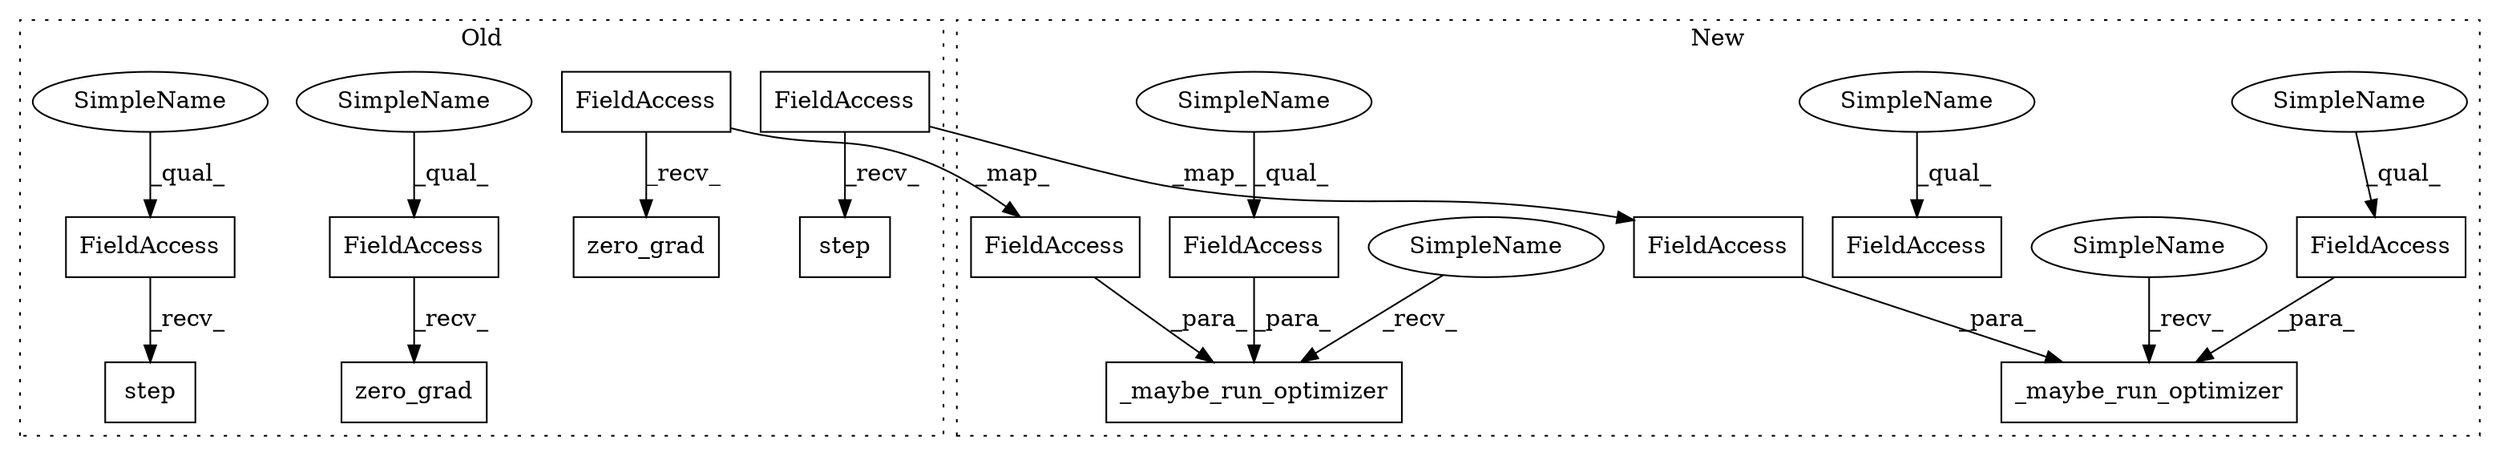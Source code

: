 digraph G {
subgraph cluster0 {
1 [label="zero_grad" a="32" s="4931" l="11" shape="box"];
4 [label="FieldAccess" a="22" s="4902" l="28" shape="box"];
6 [label="FieldAccess" a="22" s="4975" l="28" shape="box"];
7 [label="step" a="32" s="5004" l="6" shape="box"];
9 [label="FieldAccess" a="22" s="5506" l="25" shape="box"];
11 [label="zero_grad" a="32" s="5532" l="11" shape="box"];
14 [label="FieldAccess" a="22" s="6264" l="28" shape="box"];
15 [label="step" a="32" s="6293" l="6" shape="box"];
16 [label="SimpleName" a="42" s="5506" l="4" shape="ellipse"];
17 [label="SimpleName" a="42" s="4975" l="4" shape="ellipse"];
label = "Old";
style="dotted";
}
subgraph cluster1 {
2 [label="_maybe_run_optimizer" a="32" s="5013,5088" l="21,1" shape="box"];
3 [label="FieldAccess" a="22" s="5063" l="25" shape="box"];
5 [label="FieldAccess" a="22" s="5034" l="28" shape="box"];
8 [label="FieldAccess" a="22" s="6356" l="25" shape="box"];
10 [label="FieldAccess" a="22" s="5666" l="25" shape="box"];
12 [label="_maybe_run_optimizer" a="32" s="6306,6381" l="21,1" shape="box"];
13 [label="FieldAccess" a="22" s="6327" l="28" shape="box"];
18 [label="SimpleName" a="42" s="5063" l="4" shape="ellipse"];
19 [label="SimpleName" a="42" s="6301" l="4" shape="ellipse"];
20 [label="SimpleName" a="42" s="6356" l="4" shape="ellipse"];
21 [label="SimpleName" a="42" s="5666" l="4" shape="ellipse"];
22 [label="SimpleName" a="42" s="5008" l="4" shape="ellipse"];
label = "New";
style="dotted";
}
3 -> 2 [label="_para_"];
4 -> 5 [label="_map_"];
4 -> 1 [label="_recv_"];
5 -> 2 [label="_para_"];
6 -> 7 [label="_recv_"];
8 -> 12 [label="_para_"];
9 -> 11 [label="_recv_"];
13 -> 12 [label="_para_"];
14 -> 15 [label="_recv_"];
14 -> 13 [label="_map_"];
16 -> 9 [label="_qual_"];
17 -> 6 [label="_qual_"];
18 -> 3 [label="_qual_"];
19 -> 12 [label="_recv_"];
20 -> 8 [label="_qual_"];
21 -> 10 [label="_qual_"];
22 -> 2 [label="_recv_"];
}